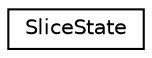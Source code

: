 digraph "Graphical Class Hierarchy"
{
  edge [fontname="Helvetica",fontsize="10",labelfontname="Helvetica",labelfontsize="10"];
  node [fontname="Helvetica",fontsize="10",shape=record];
  rankdir="LR";
  Node0 [label="SliceState",height=0.2,width=0.4,color="black", fillcolor="white", style="filled",URL="$struct_slice_state.html"];
}
